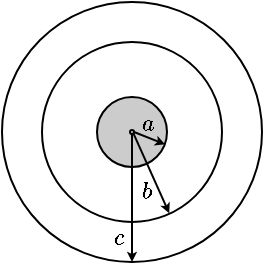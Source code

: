 <mxfile version="19.0.0" type="device"><diagram id="2hXEtlHr4cwcw9lMJGpL" name="Page-1"><mxGraphModel dx="228" dy="197" grid="1" gridSize="10" guides="1" tooltips="1" connect="1" arrows="1" fold="1" page="1" pageScale="1" pageWidth="827" pageHeight="1169" math="1" shadow="0"><root><mxCell id="0"/><mxCell id="1" parent="0"/><mxCell id="goRwDoU6ryfHx7YZT5Bp-2" value="" style="ellipse;whiteSpace=wrap;html=1;aspect=fixed;" vertex="1" parent="1"><mxGeometry x="40" y="30" width="130" height="130" as="geometry"/></mxCell><mxCell id="goRwDoU6ryfHx7YZT5Bp-3" value="" style="ellipse;whiteSpace=wrap;html=1;aspect=fixed;" vertex="1" parent="1"><mxGeometry x="60" y="50" width="90" height="90" as="geometry"/></mxCell><mxCell id="goRwDoU6ryfHx7YZT5Bp-4" value="" style="ellipse;whiteSpace=wrap;html=1;aspect=fixed;fillColor=#CCCCCC;gradientColor=none;gradientDirection=radial;" vertex="1" parent="1"><mxGeometry x="87.5" y="77.5" width="35" height="35" as="geometry"/></mxCell><mxCell id="goRwDoU6ryfHx7YZT5Bp-6" value="" style="endArrow=classic;html=1;rounded=0;entryX=0.5;entryY=1;entryDx=0;entryDy=0;exitX=0.5;exitY=1;exitDx=0;exitDy=0;endSize=2;startSize=2;" edge="1" parent="1" source="goRwDoU6ryfHx7YZT5Bp-9" target="goRwDoU6ryfHx7YZT5Bp-2"><mxGeometry width="50" height="50" relative="1" as="geometry"><mxPoint x="105" y="100" as="sourcePoint"/><mxPoint x="160" y="290" as="targetPoint"/></mxGeometry></mxCell><mxCell id="goRwDoU6ryfHx7YZT5Bp-8" value="" style="endArrow=classic;html=1;rounded=0;entryX=0.707;entryY=0.951;entryDx=0;entryDy=0;startArrow=none;exitX=1;exitY=1;exitDx=0;exitDy=0;entryPerimeter=0;endSize=2;startSize=2;" edge="1" parent="1" source="goRwDoU6ryfHx7YZT5Bp-9" target="goRwDoU6ryfHx7YZT5Bp-3"><mxGeometry width="50" height="50" relative="1" as="geometry"><mxPoint x="110" y="100" as="sourcePoint"/><mxPoint x="128.374" y="121.374" as="targetPoint"/></mxGeometry></mxCell><mxCell id="goRwDoU6ryfHx7YZT5Bp-9" value="" style="ellipse;whiteSpace=wrap;html=1;aspect=fixed;fillColor=none;" vertex="1" parent="1"><mxGeometry x="104" y="94" width="2" height="2" as="geometry"/></mxCell><mxCell id="goRwDoU6ryfHx7YZT5Bp-10" value="" style="endArrow=none;html=1;rounded=0;entryX=1;entryY=1;entryDx=0;entryDy=0;exitX=0;exitY=0;exitDx=0;exitDy=0;" edge="1" parent="1" target="goRwDoU6ryfHx7YZT5Bp-9"><mxGeometry width="50" height="50" relative="1" as="geometry"><mxPoint x="104.626" y="96.626" as="sourcePoint"/><mxPoint x="128.374" y="121.374" as="targetPoint"/></mxGeometry></mxCell><mxCell id="goRwDoU6ryfHx7YZT5Bp-11" value="" style="endArrow=classic;html=1;rounded=0;entryX=0.974;entryY=0.677;entryDx=0;entryDy=0;entryPerimeter=0;exitX=1;exitY=0.5;exitDx=0;exitDy=0;endSize=2;startSize=2;" edge="1" parent="1" source="goRwDoU6ryfHx7YZT5Bp-9" target="goRwDoU6ryfHx7YZT5Bp-4"><mxGeometry width="50" height="50" relative="1" as="geometry"><mxPoint x="110" y="95" as="sourcePoint"/><mxPoint x="240" y="120" as="targetPoint"/></mxGeometry></mxCell><mxCell id="goRwDoU6ryfHx7YZT5Bp-12" value="$$a$$" style="text;html=1;strokeColor=none;fillColor=none;align=center;verticalAlign=middle;whiteSpace=wrap;rounded=0;fontSize=10;" vertex="1" parent="1"><mxGeometry x="110" y="86" width="6" height="10" as="geometry"/></mxCell><mxCell id="goRwDoU6ryfHx7YZT5Bp-14" value="$$b$$" style="text;html=1;strokeColor=none;fillColor=none;align=center;verticalAlign=middle;whiteSpace=wrap;rounded=0;fontSize=10;" vertex="1" parent="1"><mxGeometry x="83" y="110" width="60" height="30" as="geometry"/></mxCell><mxCell id="goRwDoU6ryfHx7YZT5Bp-15" value="$$c$$" style="text;html=1;strokeColor=none;fillColor=none;align=center;verticalAlign=middle;whiteSpace=wrap;rounded=0;fontSize=10;" vertex="1" parent="1"><mxGeometry x="96" y="143" width="5" height="10" as="geometry"/></mxCell></root></mxGraphModel></diagram></mxfile>